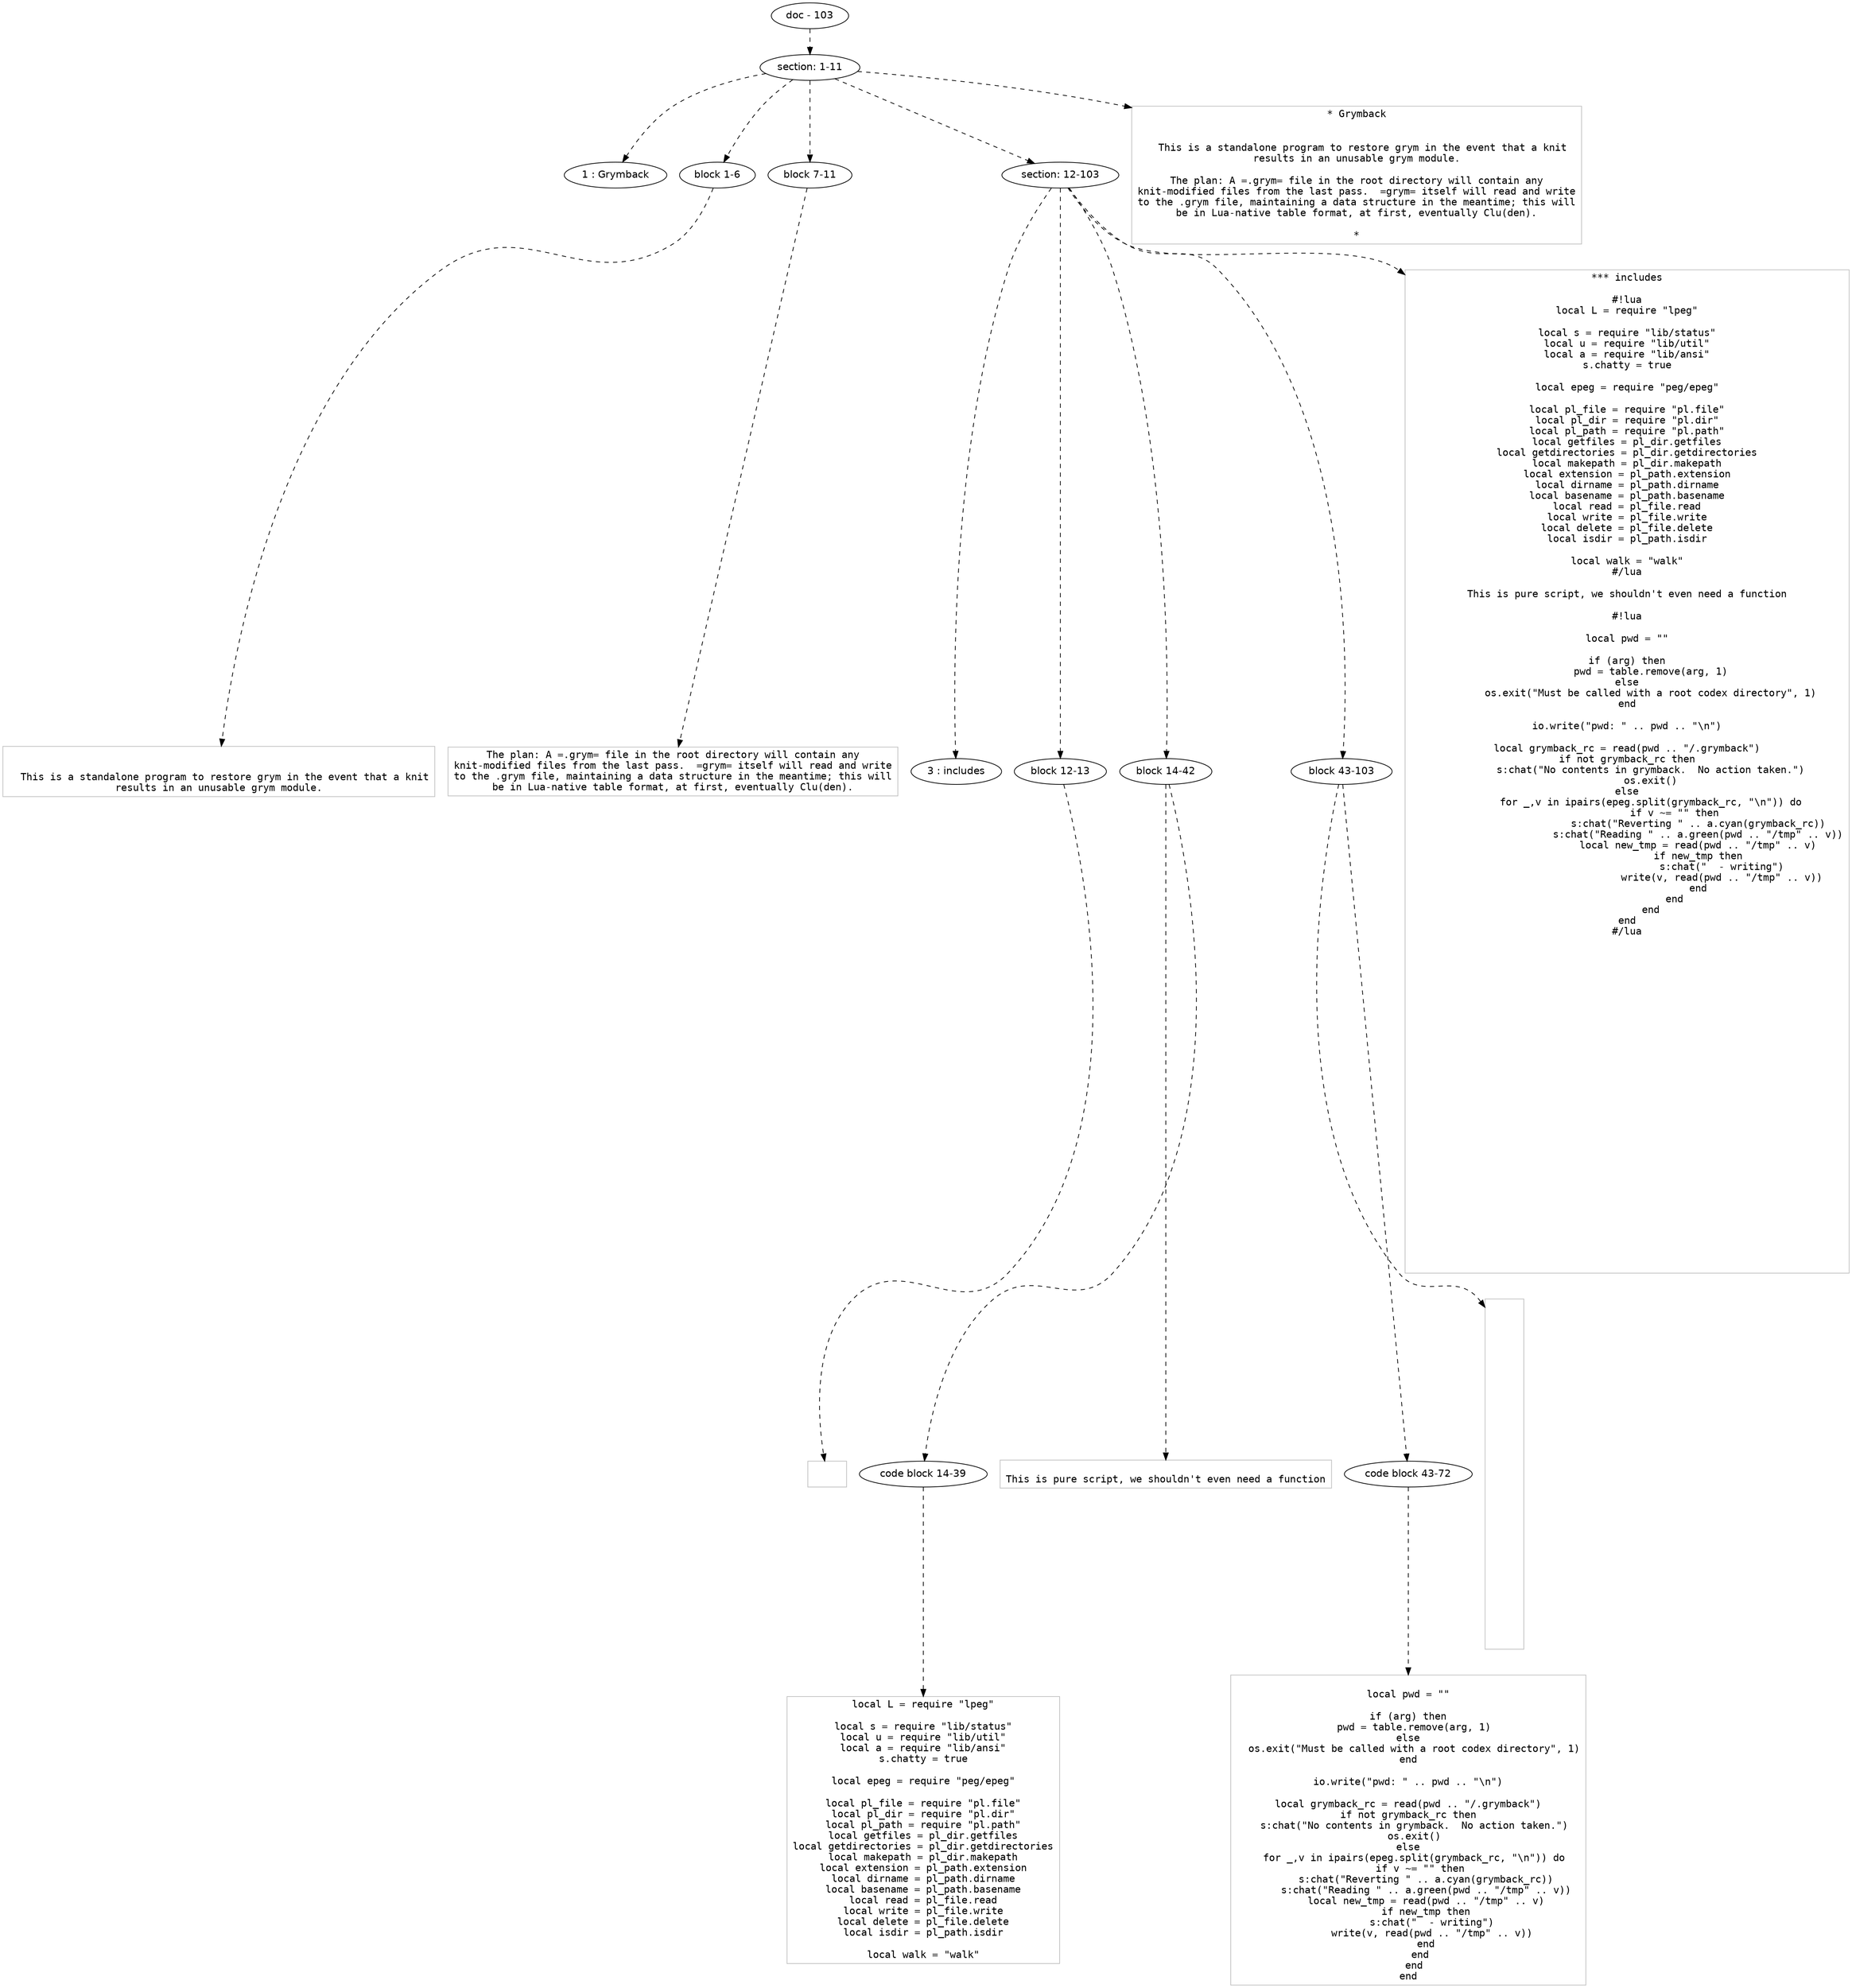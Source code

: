 digraph hierarchy {

node [fontname=Helvetica]
edge [style=dashed]

doc_0 [label="doc - 103"]


doc_0 -> { section_1}
{rank=same; section_1}

section_1 [label="section: 1-11"]


section_1 -> { header_2 block_3 block_4 section_5}
{rank=same; header_2 block_3 block_4 section_5}

header_2 [label="1 : Grymback"]

block_3 [label="block 1-6"]

block_4 [label="block 7-11"]

section_5 [label="section: 12-103"]


block_3 -> leaf_6
leaf_6  [color=Gray,shape=rectangle,fontname=Inconsolata,label="

  This is a standalone program to restore grym in the event that a knit
results in an unusable grym module.
"]
block_4 -> leaf_7
leaf_7  [color=Gray,shape=rectangle,fontname=Inconsolata,label="The plan: A =.grym= file in the root directory will contain any
knit-modified files from the last pass.  =grym= itself will read and write
to the .grym file, maintaining a data structure in the meantime; this will
be in Lua-native table format, at first, eventually Clu(den).
"]
section_5 -> { header_8 block_9 block_10 block_11}
{rank=same; header_8 block_9 block_10 block_11}

header_8 [label="3 : includes"]

block_9 [label="block 12-13"]

block_10 [label="block 14-42"]

block_11 [label="block 43-103"]


block_9 -> leaf_12
leaf_12  [color=Gray,shape=rectangle,fontname=Inconsolata,label=""]
block_10 -> { codeblock_13}
{rank=same; codeblock_13}

codeblock_13 [label="code block 14-39"]


codeblock_13 -> leaf_14
leaf_14  [color=Gray,shape=rectangle,fontname=Inconsolata,label="local L = require \"lpeg\"

local s = require \"lib/status\"
local u = require \"lib/util\"
local a = require \"lib/ansi\"
s.chatty = true

local epeg = require \"peg/epeg\"

local pl_file = require \"pl.file\"
local pl_dir = require \"pl.dir\"
local pl_path = require \"pl.path\"
local getfiles = pl_dir.getfiles
local getdirectories = pl_dir.getdirectories
local makepath = pl_dir.makepath
local extension = pl_path.extension
local dirname = pl_path.dirname
local basename = pl_path.basename
local read = pl_file.read
local write = pl_file.write
local delete = pl_file.delete
local isdir = pl_path.isdir

local walk = \"walk\""]
block_10 -> leaf_15
leaf_15  [color=Gray,shape=rectangle,fontname=Inconsolata,label="
This is pure script, we shouldn't even need a function
"]
block_11 -> { codeblock_16}
{rank=same; codeblock_16}

codeblock_16 [label="code block 43-72"]


codeblock_16 -> leaf_17
leaf_17  [color=Gray,shape=rectangle,fontname=Inconsolata,label="
local pwd = \"\"

if (arg) then
  pwd = table.remove(arg, 1)
else
  os.exit(\"Must be called with a root codex directory\", 1)
end

io.write(\"pwd: \" .. pwd .. \"\\n\")

local grymback_rc = read(pwd .. \"/.grymback\")
if not grymback_rc then
  s:chat(\"No contents in grymback.  No action taken.\")
  os.exit()
else
  for _,v in ipairs(epeg.split(grymback_rc, \"\\n\")) do
    if v ~= \"\" then
      s:chat(\"Reverting \" .. a.cyan(grymback_rc))
      s:chat(\"Reading \" .. a.green(pwd .. \"/tmp\" .. v))
      local new_tmp = read(pwd .. \"/tmp\" .. v)
      if new_tmp then
        s:chat(\"  - writing\")
        write(v, read(pwd .. \"/tmp\" .. v))
      end
    end
  end
end"]
block_11 -> leaf_18
leaf_18  [color=Gray,shape=rectangle,fontname=Inconsolata,label="





























"]
section_5 -> leaf_19
leaf_19  [color=Gray,shape=rectangle,fontname=Inconsolata,label="*** includes

#!lua
local L = require \"lpeg\"

local s = require \"lib/status\"
local u = require \"lib/util\"
local a = require \"lib/ansi\"
s.chatty = true

local epeg = require \"peg/epeg\"

local pl_file = require \"pl.file\"
local pl_dir = require \"pl.dir\"
local pl_path = require \"pl.path\"
local getfiles = pl_dir.getfiles
local getdirectories = pl_dir.getdirectories
local makepath = pl_dir.makepath
local extension = pl_path.extension
local dirname = pl_path.dirname
local basename = pl_path.basename
local read = pl_file.read
local write = pl_file.write
local delete = pl_file.delete
local isdir = pl_path.isdir

local walk = \"walk\"
#/lua

This is pure script, we shouldn't even need a function

#!lua

local pwd = \"\"

if (arg) then
	pwd = table.remove(arg, 1)
else
	os.exit(\"Must be called with a root codex directory\", 1)
end

io.write(\"pwd: \" .. pwd .. \"\\n\")

local grymback_rc = read(pwd .. \"/.grymback\")
if not grymback_rc then
	s:chat(\"No contents in grymback.  No action taken.\")
	os.exit()
else
	for _,v in ipairs(epeg.split(grymback_rc, \"\\n\")) do
		if v ~= \"\" then
			s:chat(\"Reverting \" .. a.cyan(grymback_rc))
			s:chat(\"Reading \" .. a.green(pwd .. \"/tmp\" .. v))
			local new_tmp = read(pwd .. \"/tmp\" .. v)
			if new_tmp then
				s:chat(\"  - writing\")
				write(v, read(pwd .. \"/tmp\" .. v))
			end
		end
	end
end
#/lua





























"]
section_1 -> leaf_20
leaf_20  [color=Gray,shape=rectangle,fontname=Inconsolata,label="* Grymback


  This is a standalone program to restore grym in the event that a knit
results in an unusable grym module.

The plan: A =.grym= file in the root directory will contain any
knit-modified files from the last pass.  =grym= itself will read and write
to the .grym file, maintaining a data structure in the meantime; this will
be in Lua-native table format, at first, eventually Clu(den).

*"]

}
